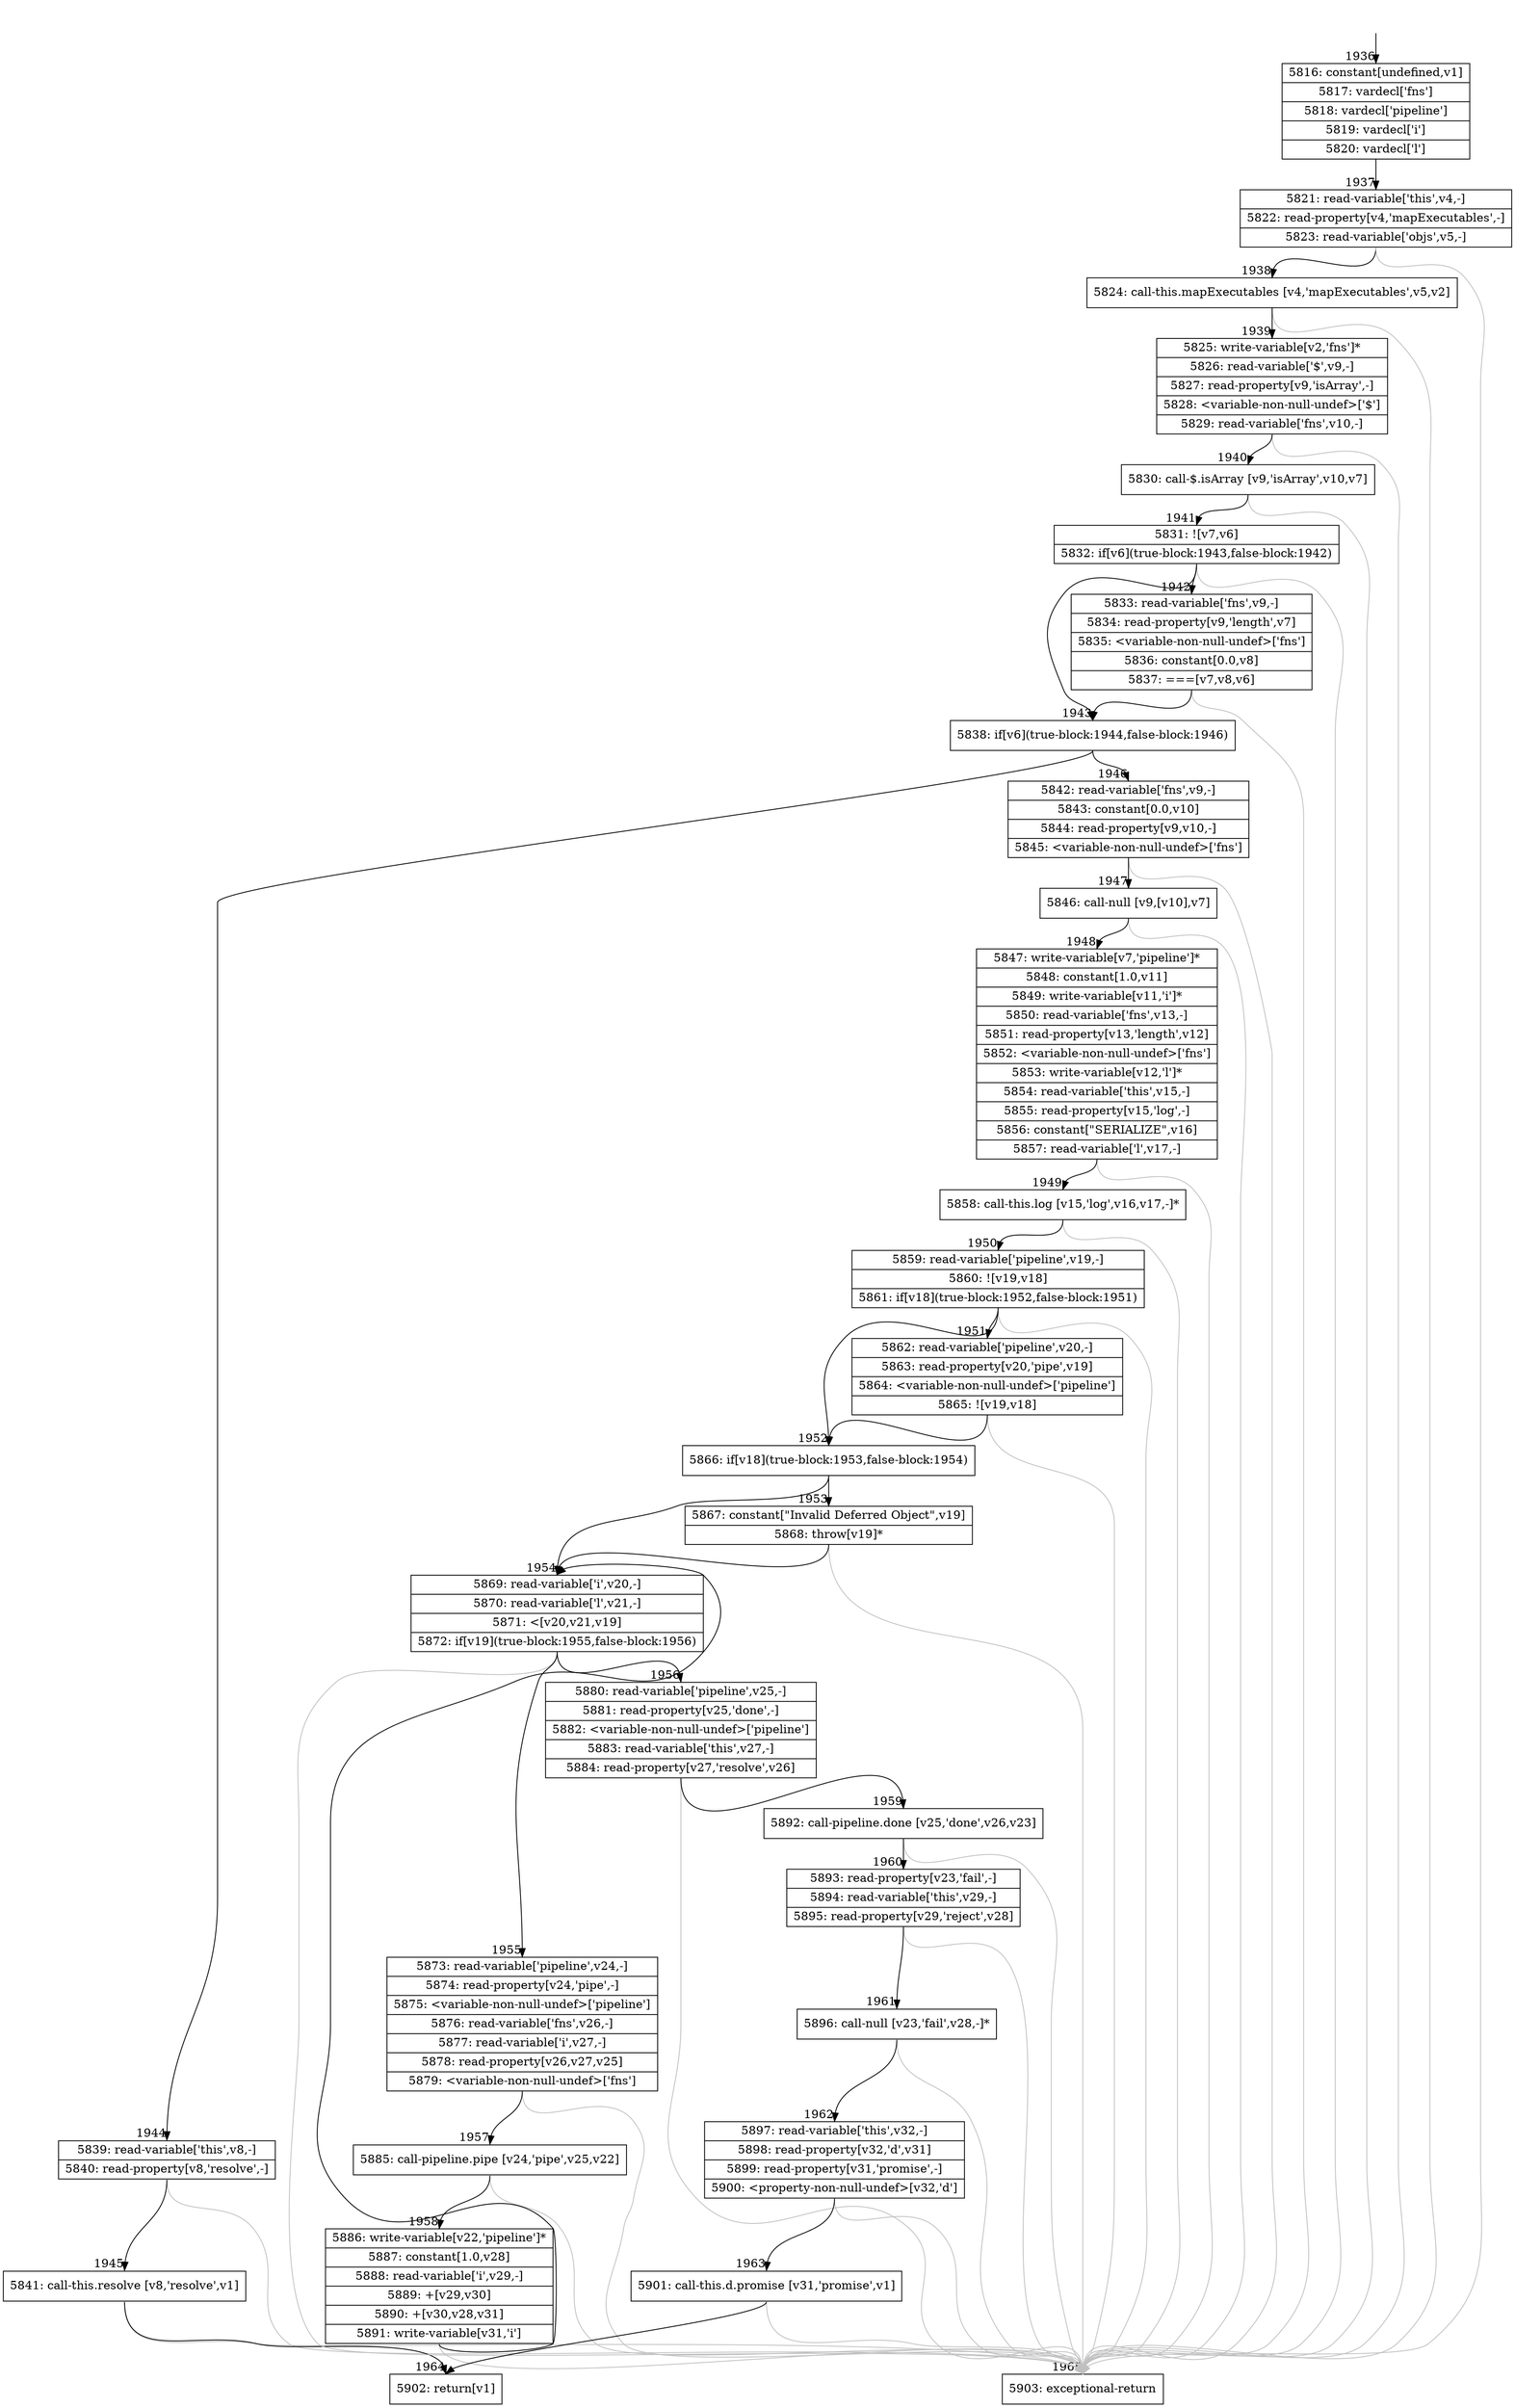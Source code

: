 digraph {
rankdir="TD"
BB_entry159[shape=none,label=""];
BB_entry159 -> BB1936 [tailport=s, headport=n, headlabel="    1936"]
BB1936 [shape=record label="{5816: constant[undefined,v1]|5817: vardecl['fns']|5818: vardecl['pipeline']|5819: vardecl['i']|5820: vardecl['l']}" ] 
BB1936 -> BB1937 [tailport=s, headport=n, headlabel="      1937"]
BB1937 [shape=record label="{5821: read-variable['this',v4,-]|5822: read-property[v4,'mapExecutables',-]|5823: read-variable['objs',v5,-]}" ] 
BB1937 -> BB1938 [tailport=s, headport=n, headlabel="      1938"]
BB1937 -> BB1965 [tailport=s, headport=n, color=gray, headlabel="      1965"]
BB1938 [shape=record label="{5824: call-this.mapExecutables [v4,'mapExecutables',v5,v2]}" ] 
BB1938 -> BB1939 [tailport=s, headport=n, headlabel="      1939"]
BB1938 -> BB1965 [tailport=s, headport=n, color=gray]
BB1939 [shape=record label="{5825: write-variable[v2,'fns']*|5826: read-variable['$',v9,-]|5827: read-property[v9,'isArray',-]|5828: \<variable-non-null-undef\>['$']|5829: read-variable['fns',v10,-]}" ] 
BB1939 -> BB1940 [tailport=s, headport=n, headlabel="      1940"]
BB1939 -> BB1965 [tailport=s, headport=n, color=gray]
BB1940 [shape=record label="{5830: call-$.isArray [v9,'isArray',v10,v7]}" ] 
BB1940 -> BB1941 [tailport=s, headport=n, headlabel="      1941"]
BB1940 -> BB1965 [tailport=s, headport=n, color=gray]
BB1941 [shape=record label="{5831: ![v7,v6]|5832: if[v6](true-block:1943,false-block:1942)}" ] 
BB1941 -> BB1943 [tailport=s, headport=n, headlabel="      1943"]
BB1941 -> BB1942 [tailport=s, headport=n, headlabel="      1942"]
BB1941 -> BB1965 [tailport=s, headport=n, color=gray]
BB1942 [shape=record label="{5833: read-variable['fns',v9,-]|5834: read-property[v9,'length',v7]|5835: \<variable-non-null-undef\>['fns']|5836: constant[0.0,v8]|5837: ===[v7,v8,v6]}" ] 
BB1942 -> BB1943 [tailport=s, headport=n]
BB1942 -> BB1965 [tailport=s, headport=n, color=gray]
BB1943 [shape=record label="{5838: if[v6](true-block:1944,false-block:1946)}" ] 
BB1943 -> BB1944 [tailport=s, headport=n, headlabel="      1944"]
BB1943 -> BB1946 [tailport=s, headport=n, headlabel="      1946"]
BB1944 [shape=record label="{5839: read-variable['this',v8,-]|5840: read-property[v8,'resolve',-]}" ] 
BB1944 -> BB1945 [tailport=s, headport=n, headlabel="      1945"]
BB1944 -> BB1965 [tailport=s, headport=n, color=gray]
BB1945 [shape=record label="{5841: call-this.resolve [v8,'resolve',v1]}" ] 
BB1945 -> BB1964 [tailport=s, headport=n, headlabel="      1964"]
BB1945 -> BB1965 [tailport=s, headport=n, color=gray]
BB1946 [shape=record label="{5842: read-variable['fns',v9,-]|5843: constant[0.0,v10]|5844: read-property[v9,v10,-]|5845: \<variable-non-null-undef\>['fns']}" ] 
BB1946 -> BB1947 [tailport=s, headport=n, headlabel="      1947"]
BB1946 -> BB1965 [tailport=s, headport=n, color=gray]
BB1947 [shape=record label="{5846: call-null [v9,[v10],v7]}" ] 
BB1947 -> BB1948 [tailport=s, headport=n, headlabel="      1948"]
BB1947 -> BB1965 [tailport=s, headport=n, color=gray]
BB1948 [shape=record label="{5847: write-variable[v7,'pipeline']*|5848: constant[1.0,v11]|5849: write-variable[v11,'i']*|5850: read-variable['fns',v13,-]|5851: read-property[v13,'length',v12]|5852: \<variable-non-null-undef\>['fns']|5853: write-variable[v12,'l']*|5854: read-variable['this',v15,-]|5855: read-property[v15,'log',-]|5856: constant[\"SERIALIZE\",v16]|5857: read-variable['l',v17,-]}" ] 
BB1948 -> BB1949 [tailport=s, headport=n, headlabel="      1949"]
BB1948 -> BB1965 [tailport=s, headport=n, color=gray]
BB1949 [shape=record label="{5858: call-this.log [v15,'log',v16,v17,-]*}" ] 
BB1949 -> BB1950 [tailport=s, headport=n, headlabel="      1950"]
BB1949 -> BB1965 [tailport=s, headport=n, color=gray]
BB1950 [shape=record label="{5859: read-variable['pipeline',v19,-]|5860: ![v19,v18]|5861: if[v18](true-block:1952,false-block:1951)}" ] 
BB1950 -> BB1952 [tailport=s, headport=n, headlabel="      1952"]
BB1950 -> BB1951 [tailport=s, headport=n, headlabel="      1951"]
BB1950 -> BB1965 [tailport=s, headport=n, color=gray]
BB1951 [shape=record label="{5862: read-variable['pipeline',v20,-]|5863: read-property[v20,'pipe',v19]|5864: \<variable-non-null-undef\>['pipeline']|5865: ![v19,v18]}" ] 
BB1951 -> BB1952 [tailport=s, headport=n]
BB1951 -> BB1965 [tailport=s, headport=n, color=gray]
BB1952 [shape=record label="{5866: if[v18](true-block:1953,false-block:1954)}" ] 
BB1952 -> BB1953 [tailport=s, headport=n, headlabel="      1953"]
BB1952 -> BB1954 [tailport=s, headport=n, headlabel="      1954"]
BB1953 [shape=record label="{5867: constant[\"Invalid Deferred Object\",v19]|5868: throw[v19]*}" ] 
BB1953 -> BB1954 [tailport=s, headport=n]
BB1953 -> BB1965 [tailport=s, headport=n, color=gray]
BB1954 [shape=record label="{5869: read-variable['i',v20,-]|5870: read-variable['l',v21,-]|5871: \<[v20,v21,v19]|5872: if[v19](true-block:1955,false-block:1956)}" ] 
BB1954 -> BB1955 [tailport=s, headport=n, headlabel="      1955"]
BB1954 -> BB1956 [tailport=s, headport=n, headlabel="      1956"]
BB1954 -> BB1965 [tailport=s, headport=n, color=gray]
BB1955 [shape=record label="{5873: read-variable['pipeline',v24,-]|5874: read-property[v24,'pipe',-]|5875: \<variable-non-null-undef\>['pipeline']|5876: read-variable['fns',v26,-]|5877: read-variable['i',v27,-]|5878: read-property[v26,v27,v25]|5879: \<variable-non-null-undef\>['fns']}" ] 
BB1955 -> BB1957 [tailport=s, headport=n, headlabel="      1957"]
BB1955 -> BB1965 [tailport=s, headport=n, color=gray]
BB1956 [shape=record label="{5880: read-variable['pipeline',v25,-]|5881: read-property[v25,'done',-]|5882: \<variable-non-null-undef\>['pipeline']|5883: read-variable['this',v27,-]|5884: read-property[v27,'resolve',v26]}" ] 
BB1956 -> BB1959 [tailport=s, headport=n, headlabel="      1959"]
BB1956 -> BB1965 [tailport=s, headport=n, color=gray]
BB1957 [shape=record label="{5885: call-pipeline.pipe [v24,'pipe',v25,v22]}" ] 
BB1957 -> BB1958 [tailport=s, headport=n, headlabel="      1958"]
BB1957 -> BB1965 [tailport=s, headport=n, color=gray]
BB1958 [shape=record label="{5886: write-variable[v22,'pipeline']*|5887: constant[1.0,v28]|5888: read-variable['i',v29,-]|5889: +[v29,v30]|5890: +[v30,v28,v31]|5891: write-variable[v31,'i']}" ] 
BB1958 -> BB1954 [tailport=s, headport=n]
BB1958 -> BB1965 [tailport=s, headport=n, color=gray]
BB1959 [shape=record label="{5892: call-pipeline.done [v25,'done',v26,v23]}" ] 
BB1959 -> BB1960 [tailport=s, headport=n, headlabel="      1960"]
BB1959 -> BB1965 [tailport=s, headport=n, color=gray]
BB1960 [shape=record label="{5893: read-property[v23,'fail',-]|5894: read-variable['this',v29,-]|5895: read-property[v29,'reject',v28]}" ] 
BB1960 -> BB1961 [tailport=s, headport=n, headlabel="      1961"]
BB1960 -> BB1965 [tailport=s, headport=n, color=gray]
BB1961 [shape=record label="{5896: call-null [v23,'fail',v28,-]*}" ] 
BB1961 -> BB1962 [tailport=s, headport=n, headlabel="      1962"]
BB1961 -> BB1965 [tailport=s, headport=n, color=gray]
BB1962 [shape=record label="{5897: read-variable['this',v32,-]|5898: read-property[v32,'d',v31]|5899: read-property[v31,'promise',-]|5900: \<property-non-null-undef\>[v32,'d']}" ] 
BB1962 -> BB1963 [tailport=s, headport=n, headlabel="      1963"]
BB1962 -> BB1965 [tailport=s, headport=n, color=gray]
BB1963 [shape=record label="{5901: call-this.d.promise [v31,'promise',v1]}" ] 
BB1963 -> BB1964 [tailport=s, headport=n]
BB1963 -> BB1965 [tailport=s, headport=n, color=gray]
BB1964 [shape=record label="{5902: return[v1]}" ] 
BB1965 [shape=record label="{5903: exceptional-return}" ] 
//#$~ 1783
}
